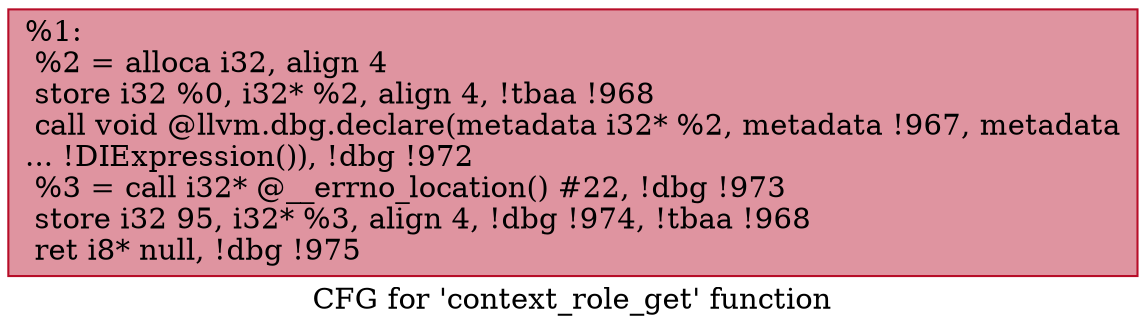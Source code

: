 digraph "CFG for 'context_role_get' function" {
	label="CFG for 'context_role_get' function";

	Node0x239e2d0 [shape=record,color="#b70d28ff", style=filled, fillcolor="#b70d2870",label="{%1:\l  %2 = alloca i32, align 4\l  store i32 %0, i32* %2, align 4, !tbaa !968\l  call void @llvm.dbg.declare(metadata i32* %2, metadata !967, metadata\l... !DIExpression()), !dbg !972\l  %3 = call i32* @__errno_location() #22, !dbg !973\l  store i32 95, i32* %3, align 4, !dbg !974, !tbaa !968\l  ret i8* null, !dbg !975\l}"];
}
